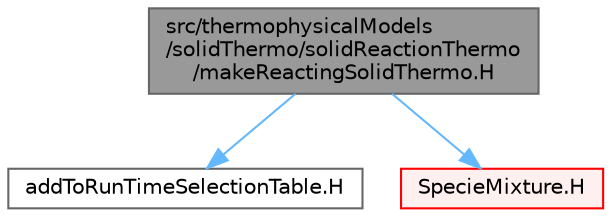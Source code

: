 digraph "src/thermophysicalModels/solidThermo/solidReactionThermo/makeReactingSolidThermo.H"
{
 // LATEX_PDF_SIZE
  bgcolor="transparent";
  edge [fontname=Helvetica,fontsize=10,labelfontname=Helvetica,labelfontsize=10];
  node [fontname=Helvetica,fontsize=10,shape=box,height=0.2,width=0.4];
  Node1 [id="Node000001",label="src/thermophysicalModels\l/solidThermo/solidReactionThermo\l/makeReactingSolidThermo.H",height=0.2,width=0.4,color="gray40", fillcolor="grey60", style="filled", fontcolor="black",tooltip="Macros for creating reacting solid thermo packages."];
  Node1 -> Node2 [id="edge1_Node000001_Node000002",color="steelblue1",style="solid",tooltip=" "];
  Node2 [id="Node000002",label="addToRunTimeSelectionTable.H",height=0.2,width=0.4,color="grey40", fillcolor="white", style="filled",URL="$addToRunTimeSelectionTable_8H.html",tooltip="Macros for easy insertion into run-time selection tables."];
  Node1 -> Node3 [id="edge2_Node000001_Node000003",color="steelblue1",style="solid",tooltip=" "];
  Node3 [id="Node000003",label="SpecieMixture.H",height=0.2,width=0.4,color="red", fillcolor="#FFF0F0", style="filled",URL="$SpecieMixture_8H.html",tooltip=" "];
}

